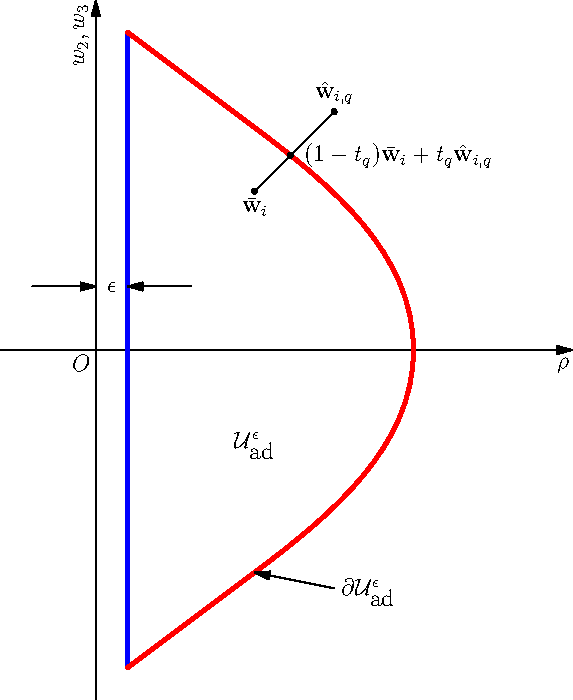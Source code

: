 import graph;
size(350,350);

real eps = 0.1;

xaxis("$\rho$", -0.3, 1.5, black, Arrow);
yaxis("$w_2, w_3$", -1.1, 1.1, black, Arrow);
label("$O$",(0,0),SW);

pair p1 = (eps, -1.0);
pair p2 = (eps, +1.0);
pair p3 = (0.5, +0.7);
pair p4 = (1.0,  0.0);
pair p5 = (0.5, -0.7);

draw(p1--p2, blue+linewidth(2));
draw(p2..p3..p4..p5..p1, red+linewidth(2));

draw((-0.2,0.2)--(0.0,0.2), Arrow);
draw((eps+0.2,0.2)--(eps,0.2), Arrow);
label("$\epsilon$", (0.5*eps,0.2));

label("$\mathcal{U}^\epsilon_{\textrm{ad}}$", (0.5,-0.3));
draw(Label("$\partial\mathcal{U}^\epsilon_{\textrm{ad}}$",BeginPoint), 
     (0.75,-0.75)--p5, Arrow);

pair p10 = (0.5,0.5);
pair p11 = (0.75,0.75);
label("$\bar{\mathbf w}_i$", p10, S);
label("$\hat{\mathbf w}_{i,q}$", p11, N);
draw(p10--p11);
dot(p10);
dot(p11);
real t = 0.55;
pair p12 = t*p10+(1-t)*p11;
dot(p12);
label("$(1-t_q)\bar{\mathbf w}_i+ t_q\hat{\mathbf w}_{i,q}$", p12+(0.02,0), E);

